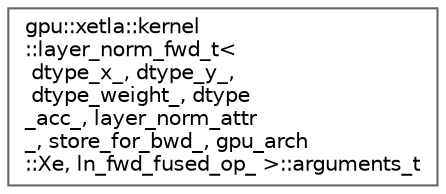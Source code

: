 digraph "Graphical Class Hierarchy"
{
 // LATEX_PDF_SIZE
  bgcolor="transparent";
  edge [fontname=Helvetica,fontsize=10,labelfontname=Helvetica,labelfontsize=10];
  node [fontname=Helvetica,fontsize=10,shape=box,height=0.2,width=0.4];
  rankdir="LR";
  Node0 [id="Node000000",label="gpu::xetla::kernel\l::layer_norm_fwd_t\<\l dtype_x_, dtype_y_,\l dtype_weight_, dtype\l_acc_, layer_norm_attr\l_, store_for_bwd_, gpu_arch\l::Xe, ln_fwd_fused_op_ \>::arguments_t",height=0.2,width=0.4,color="grey40", fillcolor="white", style="filled",URL="$structgpu_1_1xetla_1_1kernel_1_1layer__norm__fwd__t_3_01dtype__x___00_01dtype__y___00_01dtype__w678e01627b39f80350d654b1d9c8f6b0.html",tooltip=" "];
}
